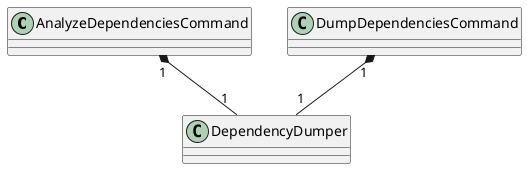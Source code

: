 @startuml
class AnalyzeDependenciesCommand {
}

class DumpDependenciesCommand {
}

class DependencyDumper {
}

AnalyzeDependenciesCommand "1" *-- "1" DependencyDumper
DumpDependenciesCommand "1" *-- "1" DependencyDumper

/'
class CollectionBuilder {
  - LogFile file
}

class ItemCollection {
  - array items
}

class View {
  - string dimensions
  - array columns
}

class SplFileObject {
}

class LogFile {
  - string path
  - ParserInterface parser
}

class Item {
  - LogFile file
  - int linePos
}

class ItemInterface {
}

class ApacheLogParser {
  - string format
}

class LtsvParser {
}

class ParserInterface {
}

CollectionBuilder ..> ItemCollection : create
ItemCollection o-- Item
Item <|.. ItemInterface
Item "1..n" -- "1" LogFile
ApacheLogParser <|.. ParserInterface
LtsvParser <|.. ParserInterface
LogFile <|-- SplFileObject
LogFile "0..n" -- "1" ParserInterface
ItemCollection <..> View : create
'/

@enduml
